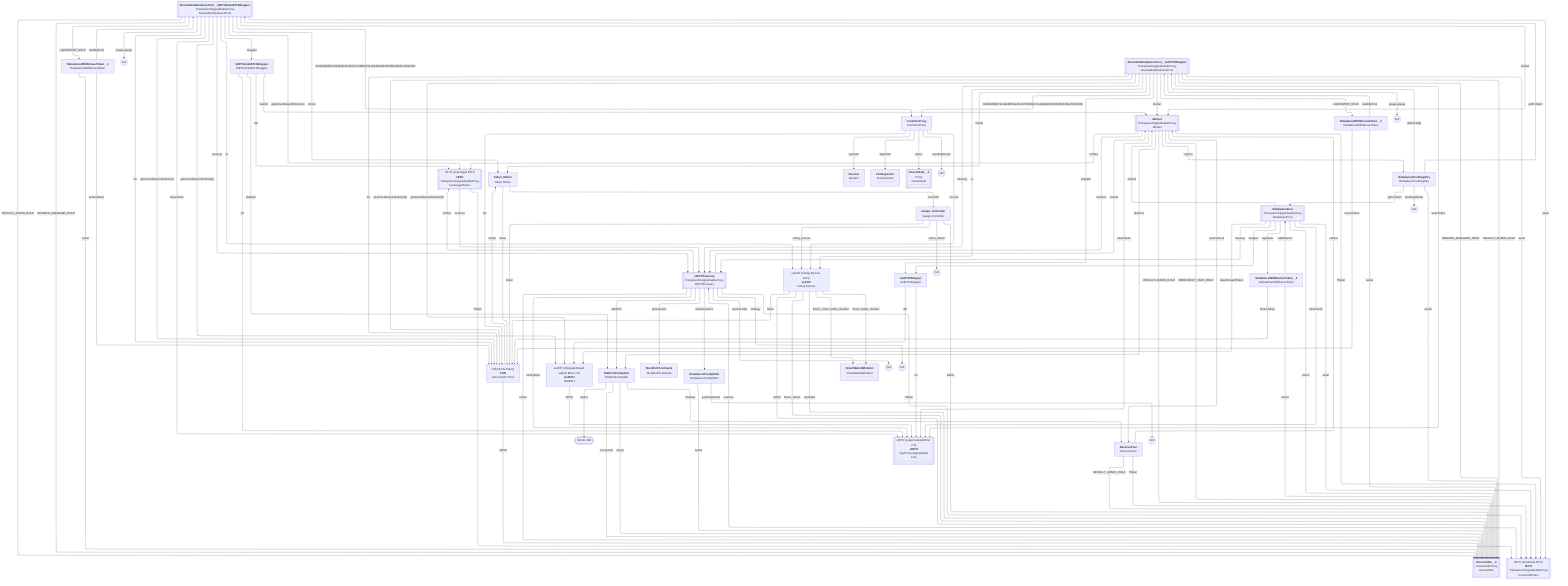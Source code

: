 %%{init: {"flowchart": {"defaultRenderer": "elk"}} }%%
flowchart TB

0x11E91BB6d1334585AA37D8F4fde3932C7960B938(["0x11E..938"]):::address
click 0x11E91BB6d1334585AA37D8F4fde3932C7960B938 "https://etherscan.io/address/0x11E91BB6d1334585AA37D8F4fde3932C7960B938"

0xB87A8332dFb1C76Bb22477dCfEdDeB69865cA9f9[["<b>BoostableRebalancePool__StETHAndxETHWrapper</b><br><i>TransparentUpgradeableProxy</i><br>BoostableRebalancePool"]]:::contract
click 0xB87A8332dFb1C76Bb22477dCfEdDeB69865cA9f9 "https://etherscan.io/address/0xB87A8332dFb1C76Bb22477dCfEdDeB69865cA9f9#code"

0xB87A8332dFb1C76Bb22477dCfEdDeB69865cA9f9 -- LIQUIDATOR_ROLE --> 0x5a161B94c737326cA115eC46f4Eaf4eEC5037dBE

0xB87A8332dFb1C76Bb22477dCfEdDeB69865cA9f9 -- DEFAULT_ADMIN_ROLE --> 0x26B2ec4E02ebe2F54583af25b647b1D619e67BbF

0xB87A8332dFb1C76Bb22477dCfEdDeB69865cA9f9 -- REWARD_MANAGER_ROLE --> 0x26B2ec4E02ebe2F54583af25b647b1D619e67BbF

0xB87A8332dFb1C76Bb22477dCfEdDeB69865cA9f9 -- 0x8d4998b5742dab4ffcf0a281dc749862b71ae54ba53b035bfb1d3dbc23ddc35d --> 0xd11a4Ee017cA0BECA8FA45fF2abFe9C6267b7881

0xB87A8332dFb1C76Bb22477dCfEdDeB69865cA9f9 -- asset --> 0x53805A76E1f5ebbFE7115F16f9c87C2f7e633726

0xB87A8332dFb1C76Bb22477dCfEdDeB69865cA9f9 -- baseToken --> 0xae7ab96520DE3A18E5e111B5EaAb095312D7fE84

0xB87A8332dFb1C76Bb22477dCfEdDeB69865cA9f9 -- fxn --> 0x365AccFCa291e7D3914637ABf1F7635dB165Bb09

0xB87A8332dFb1C76Bb22477dCfEdDeB69865cA9f9-gauge.gauge0x0((0x0))
0xB87A8332dFb1C76Bb22477dCfEdDeB69865cA9f9 -- gauge.gauge --> 0xB87A8332dFb1C76Bb22477dCfEdDeB69865cA9f9-gauge.gauge0x0

0xB87A8332dFb1C76Bb22477dCfEdDeB69865cA9f9 -- getActiveRewardTokens[0] --> 0x7f39C581F595B53c5cb19bD0b3f8dA6c935E2Ca0

0xB87A8332dFb1C76Bb22477dCfEdDeB69865cA9f9 -- getActiveRewardTokens[1] --> 0xe063F04f280c60aECa68b38341C2eEcBeC703ae2

0xB87A8332dFb1C76Bb22477dCfEdDeB69865cA9f9 -- getActiveRewardTokens[2] --> 0x365AccFCa291e7D3914637ABf1F7635dB165Bb09

0xB87A8332dFb1C76Bb22477dCfEdDeB69865cA9f9 -- market --> 0xe7b9c7c9cA85340b8c06fb805f7775e3015108dB

0xB87A8332dFb1C76Bb22477dCfEdDeB69865cA9f9 -- minter --> 0xC8b194925D55d5dE9555AD1db74c149329F71DeF

0xB87A8332dFb1C76Bb22477dCfEdDeB69865cA9f9 -- treasury --> 0x0e5CAA5c889Bdf053c9A76395f62267E653AFbb0

0xB87A8332dFb1C76Bb22477dCfEdDeB69865cA9f9 -- ve --> 0xEC6B8A3F3605B083F7044C0F31f2cac0caf1d469

0xB87A8332dFb1C76Bb22477dCfEdDeB69865cA9f9 -- wrapper --> 0xC2BdBF323304eaBd9260b42E4d0d429Ca3481d6E

0xc6dEe5913e010895F3702bc43a40d661B13a40BD[["<b>BoostableRebalancePool__wstETHWrapper</b><br><i>TransparentUpgradeableProxy</i><br>BoostableRebalancePool"]]:::contract
click 0xc6dEe5913e010895F3702bc43a40d661B13a40BD "https://etherscan.io/address/0xc6dEe5913e010895F3702bc43a40d661B13a40BD#code"

0xc6dEe5913e010895F3702bc43a40d661B13a40BD -- LIQUIDATOR_ROLE --> 0x74E9234A6e03c382A01Bb942B1aF05B639371309

0xc6dEe5913e010895F3702bc43a40d661B13a40BD -- DEFAULT_ADMIN_ROLE --> 0x26B2ec4E02ebe2F54583af25b647b1D619e67BbF

0xc6dEe5913e010895F3702bc43a40d661B13a40BD -- REWARD_MANAGER_ROLE --> 0x26B2ec4E02ebe2F54583af25b647b1D619e67BbF

0xc6dEe5913e010895F3702bc43a40d661B13a40BD -- 0x8d4998b5742dab4ffcf0a281dc749862b71ae54ba53b035bfb1d3dbc23ddc35d --> 0xd11a4Ee017cA0BECA8FA45fF2abFe9C6267b7881

0xc6dEe5913e010895F3702bc43a40d661B13a40BD -- asset --> 0x53805A76E1f5ebbFE7115F16f9c87C2f7e633726

0xc6dEe5913e010895F3702bc43a40d661B13a40BD -- baseToken --> 0xae7ab96520DE3A18E5e111B5EaAb095312D7fE84

0xc6dEe5913e010895F3702bc43a40d661B13a40BD -- fxn --> 0x365AccFCa291e7D3914637ABf1F7635dB165Bb09

0xc6dEe5913e010895F3702bc43a40d661B13a40BD-gauge.gauge0x0((0x0))
0xc6dEe5913e010895F3702bc43a40d661B13a40BD -- gauge.gauge --> 0xc6dEe5913e010895F3702bc43a40d661B13a40BD-gauge.gauge0x0

0xc6dEe5913e010895F3702bc43a40d661B13a40BD -- getActiveRewardTokens[0] --> 0x7f39C581F595B53c5cb19bD0b3f8dA6c935E2Ca0

0xc6dEe5913e010895F3702bc43a40d661B13a40BD -- getActiveRewardTokens[1] --> 0x365AccFCa291e7D3914637ABf1F7635dB165Bb09

0xc6dEe5913e010895F3702bc43a40d661B13a40BD -- market --> 0xe7b9c7c9cA85340b8c06fb805f7775e3015108dB

0xc6dEe5913e010895F3702bc43a40d661B13a40BD -- minter --> 0xC8b194925D55d5dE9555AD1db74c149329F71DeF

0xc6dEe5913e010895F3702bc43a40d661B13a40BD -- treasury --> 0x0e5CAA5c889Bdf053c9A76395f62267E653AFbb0

0xc6dEe5913e010895F3702bc43a40d661B13a40BD -- ve --> 0xEC6B8A3F3605B083F7044C0F31f2cac0caf1d469

0xc6dEe5913e010895F3702bc43a40d661B13a40BD -- wrapper --> 0xb09e34dD25d5E88a1E9Ff6F6418109927675B658

0x91e575C0CC6E8BC530d897d3d425B57B49A821C6["<b>Booster</b><br>Booster<br><hr>"]:::contract
click 0x91e575C0CC6E8BC530d897d3d425B57B49A821C6 "https://etherscan.io/address/0x91e575C0CC6E8BC530d897d3d425B57B49A821C6#code"

0x53805A76E1f5ebbFE7115F16f9c87C2f7e633726[["fETH (Fractional ETH)<br><b>fETH</b><br><i>TransparentUpgradeableProxy</i><br>FractionalToken"]]:::contract
click 0x53805A76E1f5ebbFE7115F16f9c87C2f7e633726 "https://etherscan.io/address/0x53805A76E1f5ebbFE7115F16f9c87C2f7e633726#code"

0x53805A76E1f5ebbFE7115F16f9c87C2f7e633726 -- treasury --> 0x0e5CAA5c889Bdf053c9A76395f62267E653AFbb0

0x365AccFCa291e7D3914637ABf1F7635dB165Bb09["FXN (FXN Token)<br><b>FXN</b><br>Curve DAO Token"]:::contract
click 0x365AccFCa291e7D3914637ABf1F7635dB165Bb09 "https://etherscan.io/address/0x365AccFCa291e7D3914637ABf1F7635dB165Bb09#code"

0x365AccFCa291e7D3914637ABf1F7635dB165Bb09 -- admin --> 0x26B2ec4E02ebe2F54583af25b647b1D619e67BbF

0x365AccFCa291e7D3914637ABf1F7635dB165Bb09 -- minter --> 0xC8b194925D55d5dE9555AD1db74c149329F71DeF

0x56B3c8eF8A095f8637B6A84942aA898326B82b91["<b>FxnDepositor</b><br>FxnDepositor<br><hr>"]:::contract
click 0x56B3c8eF8A095f8637B6A84942aA898326B82b91 "https://etherscan.io/address/0x56B3c8eF8A095f8637B6A84942aA898326B82b91#code"

0xd11a4Ee017cA0BECA8FA45fF2abFe9C6267b7881["<b>FxnVoterProxy</b><br>FxnVoterProxy"]:::contract
click 0xd11a4Ee017cA0BECA8FA45fF2abFe9C6267b7881 "https://etherscan.io/address/0xd11a4Ee017cA0BECA8FA45fF2abFe9C6267b7881#code"

0xd11a4Ee017cA0BECA8FA45fF2abFe9C6267b7881 -- depositor --> 0x56B3c8eF8A095f8637B6A84942aA898326B82b91

0xd11a4Ee017cA0BECA8FA45fF2abFe9C6267b7881 -- escrow --> 0xEC6B8A3F3605B083F7044C0F31f2cac0caf1d469

0xd11a4Ee017cA0BECA8FA45fF2abFe9C6267b7881 -- fxn --> 0x365AccFCa291e7D3914637ABf1F7635dB165Bb09

0xd11a4Ee017cA0BECA8FA45fF2abFe9C6267b7881 -- operator --> 0x91e575C0CC6E8BC530d897d3d425B57B49A821C6

0xd11a4Ee017cA0BECA8FA45fF2abFe9C6267b7881 -- owner --> 0xa3C5A1e09150B75ff251c1a7815A07182c3de2FB

0xd11a4Ee017cA0BECA8FA45fF2abFe9C6267b7881-pendingOwner0x0((0x0))
0xd11a4Ee017cA0BECA8FA45fF2abFe9C6267b7881 -- pendingOwner --> 0xd11a4Ee017cA0BECA8FA45fF2abFe9C6267b7881-pendingOwner0x0

0xe60eB8098B34eD775ac44B1ddE864e098C6d7f37["<b>Gauge_Controller</b><br>Gauge Controller"]:::contract
click 0xe60eB8098B34eD775ac44B1ddE864e098C6d7f37 "https://etherscan.io/address/0xe60eB8098B34eD775ac44B1ddE864e098C6d7f37#code"

0xe60eB8098B34eD775ac44B1ddE864e098C6d7f37 -- admin --> 0x26B2ec4E02ebe2F54583af25b647b1D619e67BbF

0xe60eB8098B34eD775ac44B1ddE864e098C6d7f37-future_admin0x0((0x0))
0xe60eB8098B34eD775ac44B1ddE864e098C6d7f37 -- future_admin --> 0xe60eB8098B34eD775ac44B1ddE864e098C6d7f37-future_admin0x0

0xe60eB8098B34eD775ac44B1ddE864e098C6d7f37 -- token --> 0x365AccFCa291e7D3914637ABf1F7635dB165Bb09

0xe60eB8098B34eD775ac44B1ddE864e098C6d7f37 -- voting_escrow --> 0xEC6B8A3F3605B083F7044C0F31f2cac0caf1d469

0x26B2ec4E02ebe2F54583af25b647b1D619e67BbF[["<b>GnosisSafe__0</b><br><i>GnosisSafeProxy</i><br>GnosisSafe<br><hr>"]]:::contract
click 0x26B2ec4E02ebe2F54583af25b647b1D619e67BbF "https://etherscan.io/address/0x26B2ec4E02ebe2F54583af25b647b1D619e67BbF#code"

0xa3C5A1e09150B75ff251c1a7815A07182c3de2FB[["<b>GnosisSafe__1</b><br><i>Proxy</i><br>GnosisSafe<br><hr>"]]:::contract
click 0xa3C5A1e09150B75ff251c1a7815A07182c3de2FB "https://etherscan.io/address/0xa3C5A1e09150B75ff251c1a7815A07182c3de2FB#code"

0xe7b9c7c9cA85340b8c06fb805f7775e3015108dB[["<b>Market</b><br><i>TransparentUpgradeableProxy</i><br>Market"]]:::contract
click 0xe7b9c7c9cA85340b8c06fb805f7775e3015108dB "https://etherscan.io/address/0xe7b9c7c9cA85340b8c06fb805f7775e3015108dB#code"

0xe7b9c7c9cA85340b8c06fb805f7775e3015108dB -- DEFAULT_ADMIN_ROLE --> 0x26B2ec4E02ebe2F54583af25b647b1D619e67BbF

0xe7b9c7c9cA85340b8c06fb805f7775e3015108dB -- EMERGENCY_DAO_ROLE --> 0x26B2ec4E02ebe2F54583af25b647b1D619e67BbF

0xe7b9c7c9cA85340b8c06fb805f7775e3015108dB -- baseToken --> 0xae7ab96520DE3A18E5e111B5EaAb095312D7fE84

0xe7b9c7c9cA85340b8c06fb805f7775e3015108dB -- fToken --> 0x53805A76E1f5ebbFE7115F16f9c87C2f7e633726

0xe7b9c7c9cA85340b8c06fb805f7775e3015108dB -- platform --> 0x0084C2e1B1823564e597Ff4848a88D61ac63D703

0xe7b9c7c9cA85340b8c06fb805f7775e3015108dB -- registry --> 0x4eEfea49e4D876599765d5375cF7314cD14C9d38

0xe7b9c7c9cA85340b8c06fb805f7775e3015108dB -- reservePool --> 0x5d0Aacf75116d1645Db2B3d1Ca4b303ef0CA3752

0xe7b9c7c9cA85340b8c06fb805f7775e3015108dB -- treasury --> 0x0e5CAA5c889Bdf053c9A76395f62267E653AFbb0

0xe7b9c7c9cA85340b8c06fb805f7775e3015108dB -- xToken --> 0xe063F04f280c60aECa68b38341C2eEcBeC703ae2

0x0B32a3F8f5b7E5d315b9E52E640a49A89d89c820["<b>MockFxPriceOracle</b><br>MockFxPriceOracle"]:::contract
click 0x0B32a3F8f5b7E5d315b9E52E640a49A89d89c820 "https://etherscan.io/address/0x0B32a3F8f5b7E5d315b9E52E640a49A89d89c820#code"

0x0084C2e1B1823564e597Ff4848a88D61ac63D703["<b>PlatformFeeSpliter</b><br>PlatformFeeSpliter"]:::contract
click 0x0084C2e1B1823564e597Ff4848a88D61ac63D703 "https://etherscan.io/address/0x0084C2e1B1823564e597Ff4848a88D61ac63D703#code"

0x0084C2e1B1823564e597Ff4848a88D61ac63D703 -- ecosystem --> 0x26B2ec4E02ebe2F54583af25b647b1D619e67BbF

0x0084C2e1B1823564e597Ff4848a88D61ac63D703 -- owner --> 0x26B2ec4E02ebe2F54583af25b647b1D619e67BbF

0x0084C2e1B1823564e597Ff4848a88D61ac63D703 -- staker --> 0x11E91BB6d1334585AA37D8F4fde3932C7960B938

0x0084C2e1B1823564e597Ff4848a88D61ac63D703 -- treasury --> 0x5d0Aacf75116d1645Db2B3d1Ca4b303ef0CA3752

0xa677d95B91530d56791FbA72C01a862f1B01A49e[["<b>RebalancePool</b><br><i>TransparentUpgradeableProxy</i><br>RebalancePool"]]:::contract
click 0xa677d95B91530d56791FbA72C01a862f1B01A49e "https://etherscan.io/address/0xa677d95B91530d56791FbA72C01a862f1B01A49e#code"

0xa677d95B91530d56791FbA72C01a862f1B01A49e -- asset --> 0x53805A76E1f5ebbFE7115F16f9c87C2f7e633726

0xa677d95B91530d56791FbA72C01a862f1B01A49e -- baseRewardToken --> 0x7f39C581F595B53c5cb19bD0b3f8dA6c935E2Ca0

0xa677d95B91530d56791FbA72C01a862f1B01A49e -- baseToken --> 0xae7ab96520DE3A18E5e111B5EaAb095312D7fE84

0xa677d95B91530d56791FbA72C01a862f1B01A49e -- liquidator --> 0x17f21f468d77E6e35702a9Ae7a9da50Db7F6a4f4

0xa677d95B91530d56791FbA72C01a862f1B01A49e -- market --> 0xe7b9c7c9cA85340b8c06fb805f7775e3015108dB

0xa677d95B91530d56791FbA72C01a862f1B01A49e -- owner --> 0x26B2ec4E02ebe2F54583af25b647b1D619e67BbF

0xa677d95B91530d56791FbA72C01a862f1B01A49e -- treasury --> 0x0e5CAA5c889Bdf053c9A76395f62267E653AFbb0

0xa677d95B91530d56791FbA72C01a862f1B01A49e -- wrapper --> 0xb09e34dD25d5E88a1E9Ff6F6418109927675B658

0x4eEfea49e4D876599765d5375cF7314cD14C9d38["<b>RebalancePoolRegistry</b><br>RebalancePoolRegistry"]:::contract
click 0x4eEfea49e4D876599765d5375cF7314cD14C9d38 "https://etherscan.io/address/0x4eEfea49e4D876599765d5375cF7314cD14C9d38#code"

0x4eEfea49e4D876599765d5375cF7314cD14C9d38 -- getPools[0] --> 0xa677d95B91530d56791FbA72C01a862f1B01A49e

0x4eEfea49e4D876599765d5375cF7314cD14C9d38 -- getPools[1] --> 0xc6dEe5913e010895F3702bc43a40d661B13a40BD

0x4eEfea49e4D876599765d5375cF7314cD14C9d38 -- getPools[2] --> 0xB87A8332dFb1C76Bb22477dCfEdDeB69865cA9f9

0x4eEfea49e4D876599765d5375cF7314cD14C9d38 -- owner --> 0x26B2ec4E02ebe2F54583af25b647b1D619e67BbF

0x4eEfea49e4D876599765d5375cF7314cD14C9d38-pendingOwner0x0((0x0))
0x4eEfea49e4D876599765d5375cF7314cD14C9d38 -- pendingOwner --> 0x4eEfea49e4D876599765d5375cF7314cD14C9d38-pendingOwner0x0

0x79c5f5b0753acE25ecdBdA4c2Bc86Ab074B6c2Bb["<b>RebalancePoolSplitter</b><br>RebalancePoolSplitter"]:::contract
click 0x79c5f5b0753acE25ecdBdA4c2Bc86Ab074B6c2Bb "https://etherscan.io/address/0x79c5f5b0753acE25ecdBdA4c2Bc86Ab074B6c2Bb#code"

0x79c5f5b0753acE25ecdBdA4c2Bc86Ab074B6c2Bb -- owner --> 0x26B2ec4E02ebe2F54583af25b647b1D619e67BbF

0x79c5f5b0753acE25ecdBdA4c2Bc86Ab074B6c2Bb-pendingOwner0x0((0x0))
0x79c5f5b0753acE25ecdBdA4c2Bc86Ab074B6c2Bb -- pendingOwner --> 0x79c5f5b0753acE25ecdBdA4c2Bc86Ab074B6c2Bb-pendingOwner0x0

0x17f21f468d77E6e35702a9Ae7a9da50Db7F6a4f4["<b>RebalanceWithBonusToken__0</b><br>RebalanceWithBonusToken"]:::contract
click 0x17f21f468d77E6e35702a9Ae7a9da50Db7F6a4f4 "https://etherscan.io/address/0x17f21f468d77E6e35702a9Ae7a9da50Db7F6a4f4#code"

0x17f21f468d77E6e35702a9Ae7a9da50Db7F6a4f4 -- bonusToken --> 0x365AccFCa291e7D3914637ABf1F7635dB165Bb09

0x17f21f468d77E6e35702a9Ae7a9da50Db7F6a4f4 -- owner --> 0x26B2ec4E02ebe2F54583af25b647b1D619e67BbF

0x17f21f468d77E6e35702a9Ae7a9da50Db7F6a4f4 -- stabilityPool --> 0xa677d95B91530d56791FbA72C01a862f1B01A49e

0x74E9234A6e03c382A01Bb942B1aF05B639371309["<b>RebalanceWithBonusToken__1</b><br>RebalanceWithBonusToken"]:::contract
click 0x74E9234A6e03c382A01Bb942B1aF05B639371309 "https://etherscan.io/address/0x74E9234A6e03c382A01Bb942B1aF05B639371309#code"

0x74E9234A6e03c382A01Bb942B1aF05B639371309 -- bonusToken --> 0x365AccFCa291e7D3914637ABf1F7635dB165Bb09

0x74E9234A6e03c382A01Bb942B1aF05B639371309 -- owner --> 0x26B2ec4E02ebe2F54583af25b647b1D619e67BbF

0x74E9234A6e03c382A01Bb942B1aF05B639371309 -- stabilityPool --> 0xc6dEe5913e010895F3702bc43a40d661B13a40BD

0x5a161B94c737326cA115eC46f4Eaf4eEC5037dBE["<b>RebalanceWithBonusToken__2</b><br>RebalanceWithBonusToken"]:::contract
click 0x5a161B94c737326cA115eC46f4Eaf4eEC5037dBE "https://etherscan.io/address/0x5a161B94c737326cA115eC46f4Eaf4eEC5037dBE#code"

0x5a161B94c737326cA115eC46f4Eaf4eEC5037dBE -- bonusToken --> 0x365AccFCa291e7D3914637ABf1F7635dB165Bb09

0x5a161B94c737326cA115eC46f4Eaf4eEC5037dBE -- owner --> 0x26B2ec4E02ebe2F54583af25b647b1D619e67BbF

0x5a161B94c737326cA115eC46f4Eaf4eEC5037dBE -- stabilityPool --> 0xB87A8332dFb1C76Bb22477dCfEdDeB69865cA9f9

0x5d0Aacf75116d1645Db2B3d1Ca4b303ef0CA3752["<b>ReservePool</b><br>ReservePool"]:::contract
click 0x5d0Aacf75116d1645Db2B3d1Ca4b303ef0CA3752 "https://etherscan.io/address/0x5d0Aacf75116d1645Db2B3d1Ca4b303ef0CA3752#code"

0x5d0Aacf75116d1645Db2B3d1Ca4b303ef0CA3752 -- DEFAULT_ADMIN_ROLE --> 0x26B2ec4E02ebe2F54583af25b647b1D619e67BbF

0x5d0Aacf75116d1645Db2B3d1Ca4b303ef0CA3752 -- fToken --> 0x53805A76E1f5ebbFE7115F16f9c87C2f7e633726

0x5d0Aacf75116d1645Db2B3d1Ca4b303ef0CA3752 -- market --> 0xe7b9c7c9cA85340b8c06fb805f7775e3015108dB

0xD71B8B76015F296E53D41e8288a8a13eAfFff2ea["<b>SmartWalletWhitelist</b><br>SmartWalletWhitelist<br><hr>"]:::contract
click 0xD71B8B76015F296E53D41e8288a8a13eAfFff2ea "https://etherscan.io/address/0xD71B8B76015F296E53D41e8288a8a13eAfFff2ea#code"

0xae7ab96520DE3A18E5e111B5EaAb095312D7fE84[["stETH (Liquid staked Ether 2.0)<br><b>stETH</b><br><i>AppProxyUpgradeable</i><br>Lido<br><hr>"]]:::contract
click 0xae7ab96520DE3A18E5e111B5EaAb095312D7fE84 "https://etherscan.io/address/0xae7ab96520DE3A18E5e111B5EaAb095312D7fE84#code"

0xC2BdBF323304eaBd9260b42E4d0d429Ca3481d6E["<b>StETHAndxETHWrapper</b><br>StETHAndxETHWrapper"]:::contract
click 0xC2BdBF323304eaBd9260b42E4d0d429Ca3481d6E "https://etherscan.io/address/0xC2BdBF323304eaBd9260b42E4d0d429Ca3481d6E#code"

0xC2BdBF323304eaBd9260b42E4d0d429Ca3481d6E -- dst --> 0xe063F04f280c60aECa68b38341C2eEcBeC703ae2

0xC2BdBF323304eaBd9260b42E4d0d429Ca3481d6E -- market --> 0xe7b9c7c9cA85340b8c06fb805f7775e3015108dB

0xC2BdBF323304eaBd9260b42E4d0d429Ca3481d6E -- platform --> 0x0084C2e1B1823564e597Ff4848a88D61ac63D703

0xC2BdBF323304eaBd9260b42E4d0d429Ca3481d6E -- src --> 0xae7ab96520DE3A18E5e111B5EaAb095312D7fE84

0x0e5CAA5c889Bdf053c9A76395f62267E653AFbb0[["<b>stETHTreasury</b><br><i>TransparentUpgradeableProxy</i><br>stETHTreasury"]]:::contract
click 0x0e5CAA5c889Bdf053c9A76395f62267E653AFbb0 "https://etherscan.io/address/0x0e5CAA5c889Bdf053c9A76395f62267E653AFbb0#code"

0x0e5CAA5c889Bdf053c9A76395f62267E653AFbb0 -- baseToken --> 0xae7ab96520DE3A18E5e111B5EaAb095312D7fE84

0x0e5CAA5c889Bdf053c9A76395f62267E653AFbb0 -- fToken --> 0x53805A76E1f5ebbFE7115F16f9c87C2f7e633726

0x0e5CAA5c889Bdf053c9A76395f62267E653AFbb0 -- market --> 0xe7b9c7c9cA85340b8c06fb805f7775e3015108dB

0x0e5CAA5c889Bdf053c9A76395f62267E653AFbb0 -- owner --> 0x26B2ec4E02ebe2F54583af25b647b1D619e67BbF

0x0e5CAA5c889Bdf053c9A76395f62267E653AFbb0 -- platform --> 0x0084C2e1B1823564e597Ff4848a88D61ac63D703

0x0e5CAA5c889Bdf053c9A76395f62267E653AFbb0 -- priceOracle --> 0x0B32a3F8f5b7E5d315b9E52E640a49A89d89c820

0x0e5CAA5c889Bdf053c9A76395f62267E653AFbb0-rateProvider0x0((0x0))
0x0e5CAA5c889Bdf053c9A76395f62267E653AFbb0 -- rateProvider --> 0x0e5CAA5c889Bdf053c9A76395f62267E653AFbb0-rateProvider0x0

0x0e5CAA5c889Bdf053c9A76395f62267E653AFbb0 -- rebalancePool --> 0x79c5f5b0753acE25ecdBdA4c2Bc86Ab074B6c2Bb

0x0e5CAA5c889Bdf053c9A76395f62267E653AFbb0-strategy0x0((0x0))
0x0e5CAA5c889Bdf053c9A76395f62267E653AFbb0 -- strategy --> 0x0e5CAA5c889Bdf053c9A76395f62267E653AFbb0-strategy0x0

0x0e5CAA5c889Bdf053c9A76395f62267E653AFbb0 -- xToken --> 0xe063F04f280c60aECa68b38341C2eEcBeC703ae2

0xC8b194925D55d5dE9555AD1db74c149329F71DeF["<b>Token_Minter</b><br>Token Minter"]:::contract
click 0xC8b194925D55d5dE9555AD1db74c149329F71DeF "https://etherscan.io/address/0xC8b194925D55d5dE9555AD1db74c149329F71DeF#code"

0xC8b194925D55d5dE9555AD1db74c149329F71DeF -- controller --> 0xe60eB8098B34eD775ac44B1ddE864e098C6d7f37

0xC8b194925D55d5dE9555AD1db74c149329F71DeF -- token --> 0x365AccFCa291e7D3914637ABf1F7635dB165Bb09

0xEC6B8A3F3605B083F7044C0F31f2cac0caf1d469["veFXN (Voting Escrow FXN)<br><b>veFXN</b><br>Voting Escrow"]:::contract
click 0xEC6B8A3F3605B083F7044C0F31f2cac0caf1d469 "https://etherscan.io/address/0xEC6B8A3F3605B083F7044C0F31f2cac0caf1d469#code"

0xEC6B8A3F3605B083F7044C0F31f2cac0caf1d469 -- admin --> 0x26B2ec4E02ebe2F54583af25b647b1D619e67BbF

0xEC6B8A3F3605B083F7044C0F31f2cac0caf1d469 -- controller --> 0x26B2ec4E02ebe2F54583af25b647b1D619e67BbF

0xEC6B8A3F3605B083F7044C0F31f2cac0caf1d469 -- future_admin --> 0x26B2ec4E02ebe2F54583af25b647b1D619e67BbF

0xEC6B8A3F3605B083F7044C0F31f2cac0caf1d469 -- future_smart_wallet_checker --> 0xD71B8B76015F296E53D41e8288a8a13eAfFff2ea

0xEC6B8A3F3605B083F7044C0F31f2cac0caf1d469 -- smart_wallet_checker --> 0xD71B8B76015F296E53D41e8288a8a13eAfFff2ea

0xEC6B8A3F3605B083F7044C0F31f2cac0caf1d469 -- token --> 0x365AccFCa291e7D3914637ABf1F7635dB165Bb09

0x7f39C581F595B53c5cb19bD0b3f8dA6c935E2Ca0["wstETH (Wrapped liquid staked Ether 2.0)<br><b>wstETH</b><br>WstETH"]:::contract
click 0x7f39C581F595B53c5cb19bD0b3f8dA6c935E2Ca0 "https://etherscan.io/address/0x7f39C581F595B53c5cb19bD0b3f8dA6c935E2Ca0#code"

0x7f39C581F595B53c5cb19bD0b3f8dA6c935E2Ca0 -- stETH --> 0xae7ab96520DE3A18E5e111B5EaAb095312D7fE84

0xb09e34dD25d5E88a1E9Ff6F6418109927675B658["<b>wstETHWrapper</b><br>wstETHWrapper"]:::contract
click 0xb09e34dD25d5E88a1E9Ff6F6418109927675B658 "https://etherscan.io/address/0xb09e34dD25d5E88a1E9Ff6F6418109927675B658#code"

0xb09e34dD25d5E88a1E9Ff6F6418109927675B658 -- dst --> 0x7f39C581F595B53c5cb19bD0b3f8dA6c935E2Ca0

0xb09e34dD25d5E88a1E9Ff6F6418109927675B658 -- src --> 0xae7ab96520DE3A18E5e111B5EaAb095312D7fE84

0xe063F04f280c60aECa68b38341C2eEcBeC703ae2[["xETH (Leveraged ETH)<br><b>xETH</b><br><i>TransparentUpgradeableProxy</i><br>LeveragedToken"]]:::contract
click 0xe063F04f280c60aECa68b38341C2eEcBeC703ae2 "https://etherscan.io/address/0xe063F04f280c60aECa68b38341C2eEcBeC703ae2#code"

0xe063F04f280c60aECa68b38341C2eEcBeC703ae2 -- fToken --> 0x53805A76E1f5ebbFE7115F16f9c87C2f7e633726

0xe063F04f280c60aECa68b38341C2eEcBeC703ae2 -- treasury --> 0x0e5CAA5c889Bdf053c9A76395f62267E653AFbb0